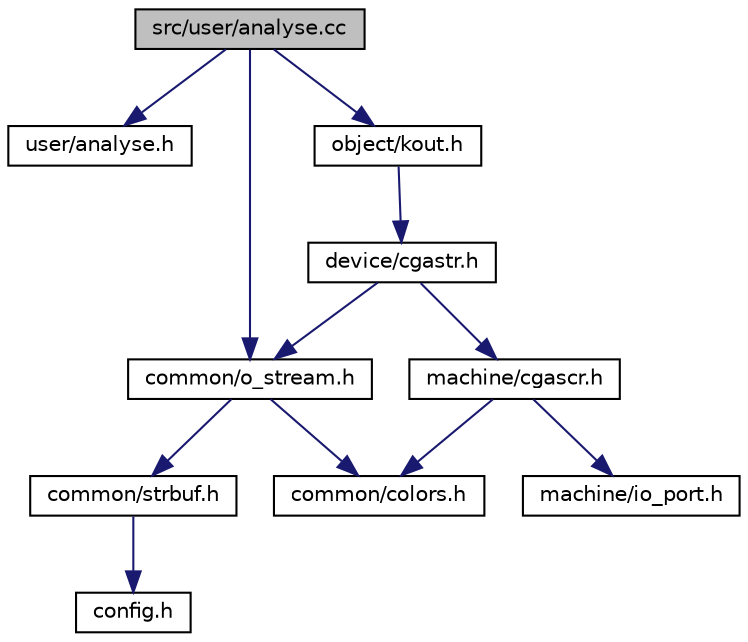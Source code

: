digraph "src/user/analyse.cc"
{
  bgcolor="transparent";
  edge [fontname="Helvetica",fontsize="10",labelfontname="Helvetica",labelfontsize="10"];
  node [fontname="Helvetica",fontsize="10",shape=record];
  Node1 [label="src/user/analyse.cc",height=0.2,width=0.4,color="black", fillcolor="grey75", style="filled", fontcolor="black"];
  Node1 -> Node2 [color="midnightblue",fontsize="10",style="solid",fontname="Helvetica"];
  Node2 [label="user/analyse.h",height=0.2,width=0.4,color="black",URL="$analyse_8h.html"];
  Node1 -> Node3 [color="midnightblue",fontsize="10",style="solid",fontname="Helvetica"];
  Node3 [label="common/o_stream.h",height=0.2,width=0.4,color="black",URL="$o__stream_8h.html"];
  Node3 -> Node4 [color="midnightblue",fontsize="10",style="solid",fontname="Helvetica"];
  Node4 [label="common/strbuf.h",height=0.2,width=0.4,color="black",URL="$strbuf_8h.html"];
  Node4 -> Node5 [color="midnightblue",fontsize="10",style="solid",fontname="Helvetica"];
  Node5 [label="config.h",height=0.2,width=0.4,color="black",URL="$config_8h.html",tooltip="verschiedene defines für Einstellungen "];
  Node3 -> Node6 [color="midnightblue",fontsize="10",style="solid",fontname="Helvetica"];
  Node6 [label="common/colors.h",height=0.2,width=0.4,color="black",URL="$colors_8h.html"];
  Node1 -> Node7 [color="midnightblue",fontsize="10",style="solid",fontname="Helvetica"];
  Node7 [label="object/kout.h",height=0.2,width=0.4,color="black",URL="$kout_8h.html",tooltip="alles notwendige zum nutzen der in main.cc deklarierten globalen Variable kout "];
  Node7 -> Node8 [color="midnightblue",fontsize="10",style="solid",fontname="Helvetica"];
  Node8 [label="device/cgastr.h",height=0.2,width=0.4,color="black",URL="$cgastr_8h.html"];
  Node8 -> Node3 [color="midnightblue",fontsize="10",style="solid",fontname="Helvetica"];
  Node8 -> Node9 [color="midnightblue",fontsize="10",style="solid",fontname="Helvetica"];
  Node9 [label="machine/cgascr.h",height=0.2,width=0.4,color="black",URL="$cgascr_8h.html"];
  Node9 -> Node10 [color="midnightblue",fontsize="10",style="solid",fontname="Helvetica"];
  Node10 [label="machine/io_port.h",height=0.2,width=0.4,color="black",URL="$io__port_8h.html"];
  Node9 -> Node6 [color="midnightblue",fontsize="10",style="solid",fontname="Helvetica"];
}
